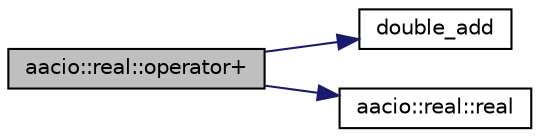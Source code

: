 digraph "aacio::real::operator+"
{
  edge [fontname="Helvetica",fontsize="10",labelfontname="Helvetica",labelfontsize="10"];
  node [fontname="Helvetica",fontsize="10",shape=record];
  rankdir="LR";
  Node4 [label="aacio::real::operator+",height=0.2,width=0.4,color="black", fillcolor="grey75", style="filled", fontcolor="black"];
  Node4 -> Node5 [color="midnightblue",fontsize="10",style="solid"];
  Node5 [label="double_add",height=0.2,width=0.4,color="black", fillcolor="white", style="filled",URL="$group__mathcapi.html#ga7372b74e4cb87455342d39bdf3724811",tooltip="Addition between two double. "];
  Node4 -> Node6 [color="midnightblue",fontsize="10",style="solid"];
  Node6 [label="aacio::real::real",height=0.2,width=0.4,color="black", fillcolor="white", style="filled",URL="$classaacio_1_1real.html#a79591ac3c57ad6295b75cef14d8e9fdb",tooltip="Constructor to double object from uint64 value. "];
}

